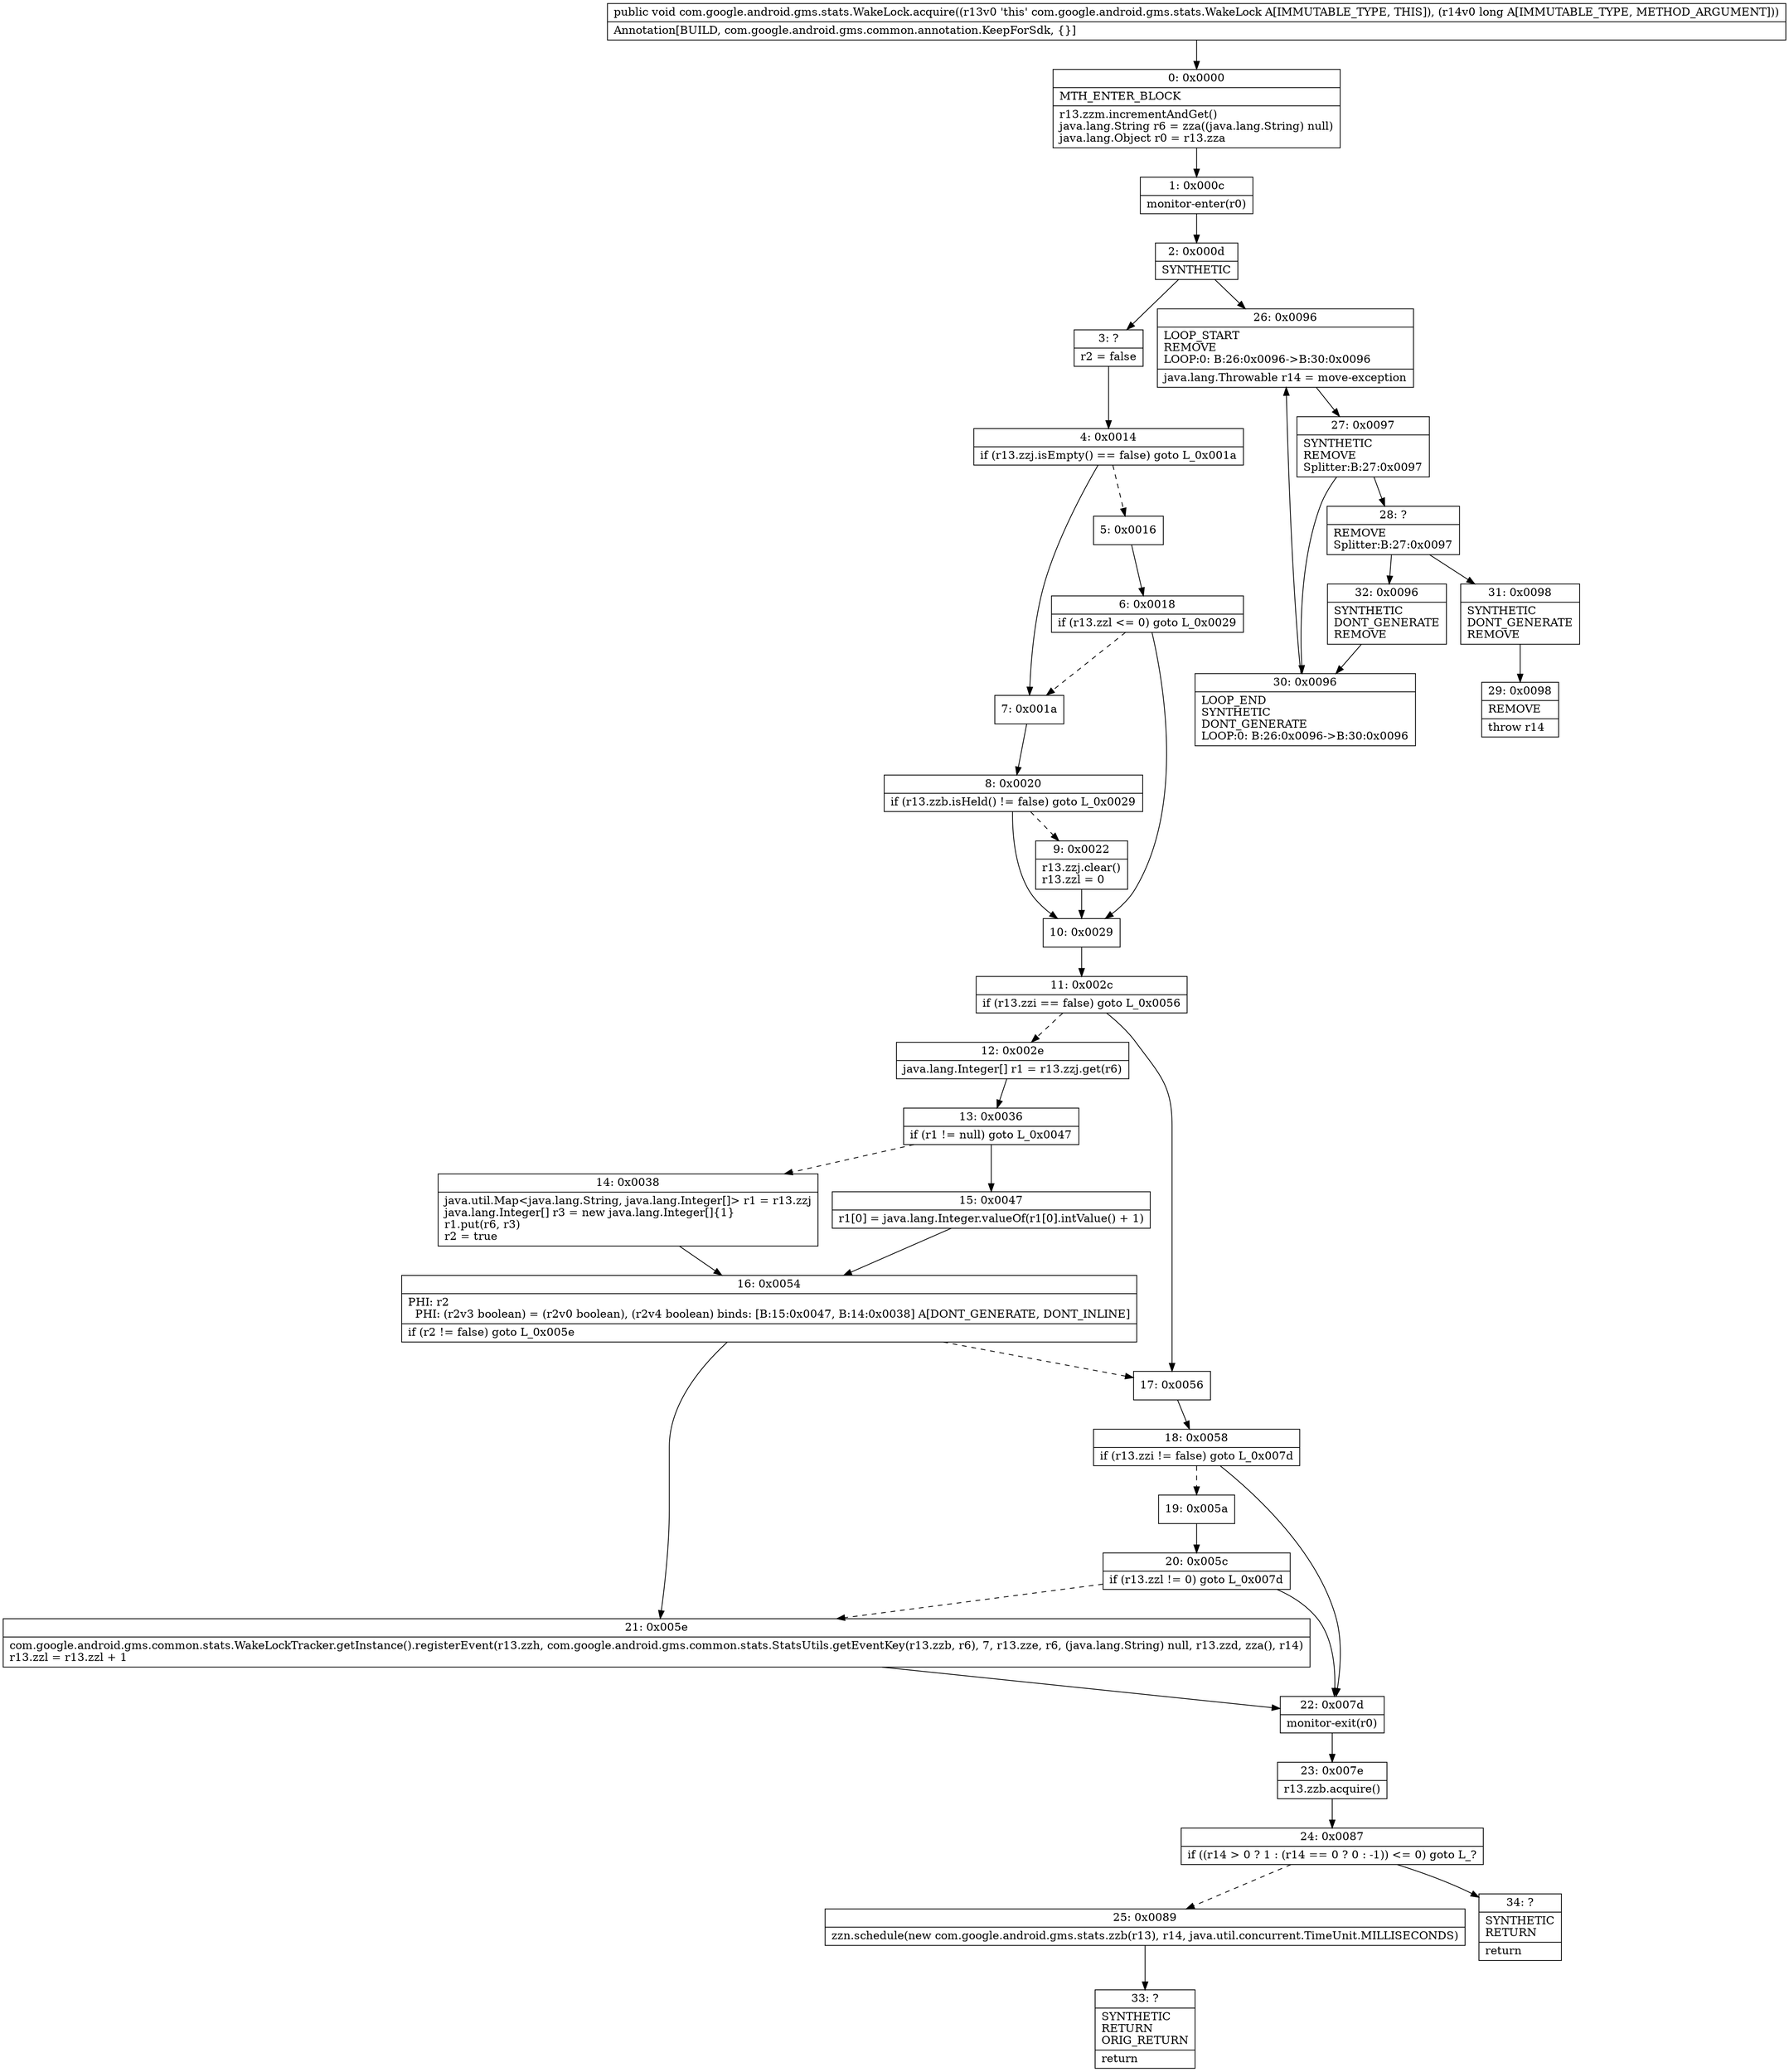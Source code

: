 digraph "CFG forcom.google.android.gms.stats.WakeLock.acquire(J)V" {
Node_0 [shape=record,label="{0\:\ 0x0000|MTH_ENTER_BLOCK\l|r13.zzm.incrementAndGet()\ljava.lang.String r6 = zza((java.lang.String) null)\ljava.lang.Object r0 = r13.zza\l}"];
Node_1 [shape=record,label="{1\:\ 0x000c|monitor\-enter(r0)\l}"];
Node_2 [shape=record,label="{2\:\ 0x000d|SYNTHETIC\l}"];
Node_3 [shape=record,label="{3\:\ ?|r2 = false\l}"];
Node_4 [shape=record,label="{4\:\ 0x0014|if (r13.zzj.isEmpty() == false) goto L_0x001a\l}"];
Node_5 [shape=record,label="{5\:\ 0x0016}"];
Node_6 [shape=record,label="{6\:\ 0x0018|if (r13.zzl \<= 0) goto L_0x0029\l}"];
Node_7 [shape=record,label="{7\:\ 0x001a}"];
Node_8 [shape=record,label="{8\:\ 0x0020|if (r13.zzb.isHeld() != false) goto L_0x0029\l}"];
Node_9 [shape=record,label="{9\:\ 0x0022|r13.zzj.clear()\lr13.zzl = 0\l}"];
Node_10 [shape=record,label="{10\:\ 0x0029}"];
Node_11 [shape=record,label="{11\:\ 0x002c|if (r13.zzi == false) goto L_0x0056\l}"];
Node_12 [shape=record,label="{12\:\ 0x002e|java.lang.Integer[] r1 = r13.zzj.get(r6)\l}"];
Node_13 [shape=record,label="{13\:\ 0x0036|if (r1 != null) goto L_0x0047\l}"];
Node_14 [shape=record,label="{14\:\ 0x0038|java.util.Map\<java.lang.String, java.lang.Integer[]\> r1 = r13.zzj\ljava.lang.Integer[] r3 = new java.lang.Integer[]\{1\}\lr1.put(r6, r3)\lr2 = true\l}"];
Node_15 [shape=record,label="{15\:\ 0x0047|r1[0] = java.lang.Integer.valueOf(r1[0].intValue() + 1)\l}"];
Node_16 [shape=record,label="{16\:\ 0x0054|PHI: r2 \l  PHI: (r2v3 boolean) = (r2v0 boolean), (r2v4 boolean) binds: [B:15:0x0047, B:14:0x0038] A[DONT_GENERATE, DONT_INLINE]\l|if (r2 != false) goto L_0x005e\l}"];
Node_17 [shape=record,label="{17\:\ 0x0056}"];
Node_18 [shape=record,label="{18\:\ 0x0058|if (r13.zzi != false) goto L_0x007d\l}"];
Node_19 [shape=record,label="{19\:\ 0x005a}"];
Node_20 [shape=record,label="{20\:\ 0x005c|if (r13.zzl != 0) goto L_0x007d\l}"];
Node_21 [shape=record,label="{21\:\ 0x005e|com.google.android.gms.common.stats.WakeLockTracker.getInstance().registerEvent(r13.zzh, com.google.android.gms.common.stats.StatsUtils.getEventKey(r13.zzb, r6), 7, r13.zze, r6, (java.lang.String) null, r13.zzd, zza(), r14)\lr13.zzl = r13.zzl + 1\l}"];
Node_22 [shape=record,label="{22\:\ 0x007d|monitor\-exit(r0)\l}"];
Node_23 [shape=record,label="{23\:\ 0x007e|r13.zzb.acquire()\l}"];
Node_24 [shape=record,label="{24\:\ 0x0087|if ((r14 \> 0 ? 1 : (r14 == 0 ? 0 : \-1)) \<= 0) goto L_?\l}"];
Node_25 [shape=record,label="{25\:\ 0x0089|zzn.schedule(new com.google.android.gms.stats.zzb(r13), r14, java.util.concurrent.TimeUnit.MILLISECONDS)\l}"];
Node_26 [shape=record,label="{26\:\ 0x0096|LOOP_START\lREMOVE\lLOOP:0: B:26:0x0096\-\>B:30:0x0096\l|java.lang.Throwable r14 = move\-exception\l}"];
Node_27 [shape=record,label="{27\:\ 0x0097|SYNTHETIC\lREMOVE\lSplitter:B:27:0x0097\l}"];
Node_28 [shape=record,label="{28\:\ ?|REMOVE\lSplitter:B:27:0x0097\l}"];
Node_29 [shape=record,label="{29\:\ 0x0098|REMOVE\l|throw r14\l}"];
Node_30 [shape=record,label="{30\:\ 0x0096|LOOP_END\lSYNTHETIC\lDONT_GENERATE\lLOOP:0: B:26:0x0096\-\>B:30:0x0096\l}"];
Node_31 [shape=record,label="{31\:\ 0x0098|SYNTHETIC\lDONT_GENERATE\lREMOVE\l}"];
Node_32 [shape=record,label="{32\:\ 0x0096|SYNTHETIC\lDONT_GENERATE\lREMOVE\l}"];
Node_33 [shape=record,label="{33\:\ ?|SYNTHETIC\lRETURN\lORIG_RETURN\l|return\l}"];
Node_34 [shape=record,label="{34\:\ ?|SYNTHETIC\lRETURN\l|return\l}"];
MethodNode[shape=record,label="{public void com.google.android.gms.stats.WakeLock.acquire((r13v0 'this' com.google.android.gms.stats.WakeLock A[IMMUTABLE_TYPE, THIS]), (r14v0 long A[IMMUTABLE_TYPE, METHOD_ARGUMENT]))  | Annotation[BUILD, com.google.android.gms.common.annotation.KeepForSdk, \{\}]\l}"];
MethodNode -> Node_0;
Node_0 -> Node_1;
Node_1 -> Node_2;
Node_2 -> Node_3;
Node_2 -> Node_26;
Node_3 -> Node_4;
Node_4 -> Node_5[style=dashed];
Node_4 -> Node_7;
Node_5 -> Node_6;
Node_6 -> Node_7[style=dashed];
Node_6 -> Node_10;
Node_7 -> Node_8;
Node_8 -> Node_9[style=dashed];
Node_8 -> Node_10;
Node_9 -> Node_10;
Node_10 -> Node_11;
Node_11 -> Node_12[style=dashed];
Node_11 -> Node_17;
Node_12 -> Node_13;
Node_13 -> Node_14[style=dashed];
Node_13 -> Node_15;
Node_14 -> Node_16;
Node_15 -> Node_16;
Node_16 -> Node_17[style=dashed];
Node_16 -> Node_21;
Node_17 -> Node_18;
Node_18 -> Node_19[style=dashed];
Node_18 -> Node_22;
Node_19 -> Node_20;
Node_20 -> Node_21[style=dashed];
Node_20 -> Node_22;
Node_21 -> Node_22;
Node_22 -> Node_23;
Node_23 -> Node_24;
Node_24 -> Node_25[style=dashed];
Node_24 -> Node_34;
Node_25 -> Node_33;
Node_26 -> Node_27;
Node_27 -> Node_28;
Node_27 -> Node_30;
Node_28 -> Node_31;
Node_28 -> Node_32;
Node_30 -> Node_26;
Node_31 -> Node_29;
Node_32 -> Node_30;
}

